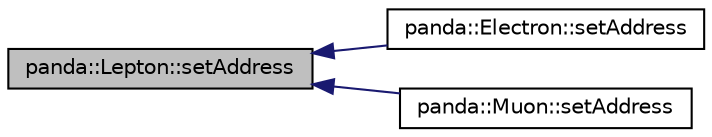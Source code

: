 digraph "panda::Lepton::setAddress"
{
 // INTERACTIVE_SVG=YES
  edge [fontname="Helvetica",fontsize="10",labelfontname="Helvetica",labelfontsize="10"];
  node [fontname="Helvetica",fontsize="10",shape=record];
  rankdir="LR";
  Node1 [label="panda::Lepton::setAddress",height=0.2,width=0.4,color="black", fillcolor="grey75", style="filled" fontcolor="black"];
  Node1 -> Node2 [dir="back",color="midnightblue",fontsize="10",style="solid"];
  Node2 [label="panda::Electron::setAddress",height=0.2,width=0.4,color="black", fillcolor="white", style="filled",URL="$classpanda_1_1Electron.html#a26659ab11a463332edbb15d82e2e49c1",tooltip="Set address for the branches to the variables of this object. "];
  Node1 -> Node3 [dir="back",color="midnightblue",fontsize="10",style="solid"];
  Node3 [label="panda::Muon::setAddress",height=0.2,width=0.4,color="black", fillcolor="white", style="filled",URL="$classpanda_1_1Muon.html#a58468a794c9beb19603e59a1a9400514",tooltip="Set address for the branches to the variables of this object. "];
}
